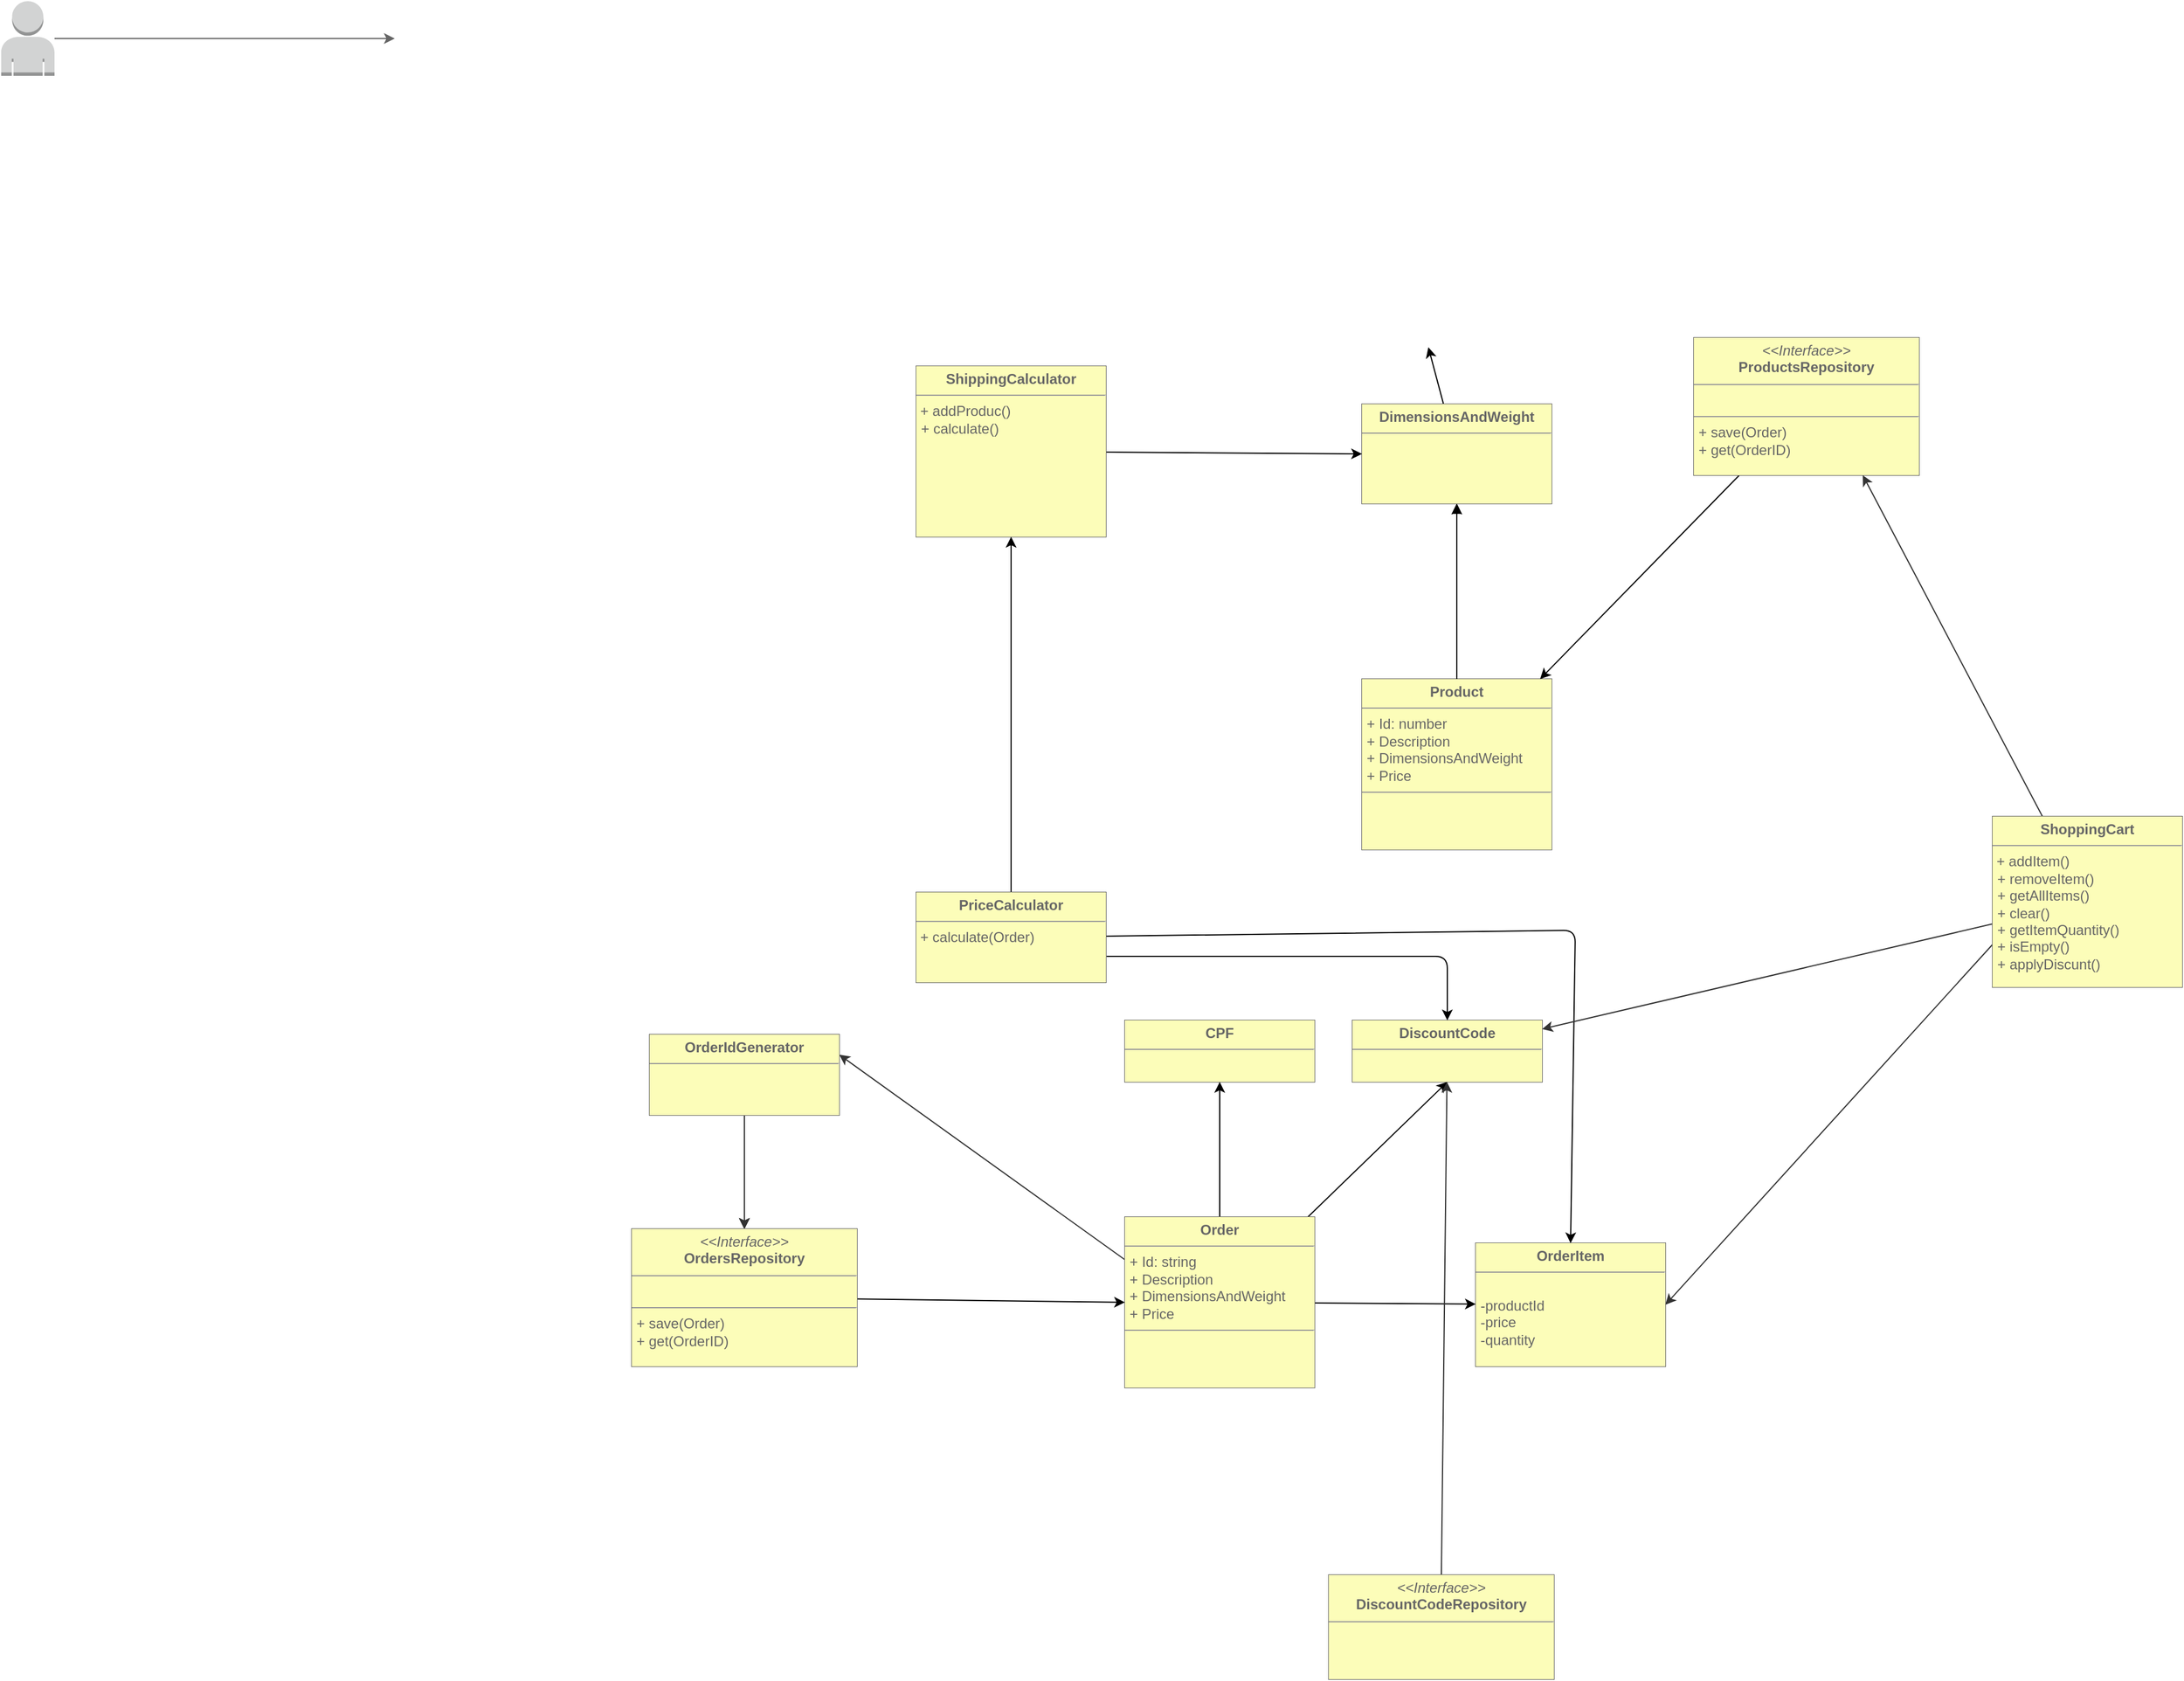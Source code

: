 <mxfile>
    <diagram id="1LMEsfMPQfCeTXIz6R_N" name="Page-1">
        <mxGraphModel dx="1333" dy="2137" grid="1" gridSize="4" guides="1" tooltips="1" connect="1" arrows="1" fold="1" page="0" pageScale="1" pageWidth="850" pageHeight="1100" background="#ffffff" math="0" shadow="0">
            <root>
                <mxCell id="0"/>
                <mxCell id="1" parent="0"/>
                <mxCell id="149" style="edgeStyle=none;html=1;fontSize=5;fontColor=#666666;strokeColor=#666666;" parent="1" source="2" edge="1">
                    <mxGeometry relative="1" as="geometry">
                        <mxPoint x="640" y="-512.5" as="targetPoint"/>
                    </mxGeometry>
                </mxCell>
                <mxCell id="2" value="" style="outlineConnect=0;dashed=0;verticalLabelPosition=bottom;verticalAlign=top;align=center;html=1;shape=mxgraph.aws3.user;fillColor=#D2D3D3;gradientColor=none;strokeColor=default;" parent="1" vertex="1">
                    <mxGeometry x="308" y="-544" width="45" height="63" as="geometry"/>
                </mxCell>
                <mxCell id="154" style="edgeStyle=none;html=1;entryX=0.5;entryY=1;entryDx=0;entryDy=0;" parent="1" source="114" target="151" edge="1">
                    <mxGeometry relative="1" as="geometry"/>
                </mxCell>
                <mxCell id="114" value="&lt;p style=&quot;margin: 0px ; margin-top: 4px ; text-align: center&quot;&gt;&lt;b&gt;Product&lt;/b&gt;&lt;/p&gt;&lt;hr size=&quot;1&quot;&gt;&lt;p style=&quot;margin: 0px ; margin-left: 4px&quot;&gt;+ Id: number&lt;/p&gt;&lt;p style=&quot;margin: 0px ; margin-left: 4px&quot;&gt;+ Description&lt;/p&gt;&lt;p style=&quot;margin: 0px ; margin-left: 4px&quot;&gt;+ DimensionsAndWeight&lt;/p&gt;&lt;p style=&quot;margin: 0px ; margin-left: 4px&quot;&gt;+ Price&lt;br&gt;&lt;/p&gt;&lt;hr size=&quot;1&quot;&gt;&lt;br&gt;&lt;p style=&quot;margin: 0px ; margin-left: 4px&quot;&gt;&lt;br&gt;&lt;/p&gt;" style="verticalAlign=top;align=left;overflow=fill;fontSize=12;fontFamily=Helvetica;html=1;labelBackgroundColor=#fcfdb9;fontColor=#666666;strokeColor=#666666;strokeWidth=1;fillColor=none;" parent="1" vertex="1">
                    <mxGeometry x="1456" y="28" width="160" height="144" as="geometry"/>
                </mxCell>
                <mxCell id="153" value="" style="edgeStyle=none;html=1;" parent="1" source="151" edge="1">
                    <mxGeometry relative="1" as="geometry">
                        <mxPoint x="1512" y="-252" as="targetPoint"/>
                    </mxGeometry>
                </mxCell>
                <mxCell id="151" value="&lt;p style=&quot;margin: 0px ; margin-top: 4px ; text-align: center&quot;&gt;&lt;b&gt;DimensionsAndWeight&lt;/b&gt;&lt;/p&gt;&lt;hr size=&quot;1&quot;&gt;&lt;p style=&quot;margin: 0px ; margin-left: 4px&quot;&gt;&lt;/p&gt;&lt;br&gt;&lt;p style=&quot;margin: 0px ; margin-left: 4px&quot;&gt;&lt;br&gt;&lt;/p&gt;" style="verticalAlign=top;align=left;overflow=fill;fontSize=12;fontFamily=Helvetica;html=1;labelBackgroundColor=#fcfdb9;fontColor=#666666;strokeColor=#666666;strokeWidth=1;fillColor=none;" parent="1" vertex="1">
                    <mxGeometry x="1456" y="-204" width="160" height="84" as="geometry"/>
                </mxCell>
                <mxCell id="158" value="" style="endArrow=block;endFill=1;html=1;edgeStyle=orthogonalEdgeStyle;align=left;verticalAlign=top;strokeColor=#000000;exitX=0.5;exitY=0;exitDx=0;exitDy=0;entryX=0.5;entryY=1;entryDx=0;entryDy=0;" parent="1" source="114" target="151" edge="1">
                    <mxGeometry x="-1" relative="1" as="geometry">
                        <mxPoint x="1208" y="-144" as="sourcePoint"/>
                        <mxPoint x="1368" y="-144" as="targetPoint"/>
                    </mxGeometry>
                </mxCell>
                <mxCell id="160" value="&lt;p style=&quot;margin: 0px ; margin-top: 4px ; text-align: center&quot;&gt;&lt;b&gt;CPF&lt;/b&gt;&lt;/p&gt;&lt;hr size=&quot;1&quot;&gt;&lt;p style=&quot;margin: 0px ; margin-left: 4px&quot;&gt;&lt;/p&gt;&lt;br&gt;&lt;p style=&quot;margin: 0px ; margin-left: 4px&quot;&gt;&lt;br&gt;&lt;/p&gt;" style="verticalAlign=top;align=left;overflow=fill;fontSize=12;fontFamily=Helvetica;html=1;labelBackgroundColor=#fcfdb9;fontColor=#666666;strokeColor=#666666;strokeWidth=1;fillColor=none;" parent="1" vertex="1">
                    <mxGeometry x="1256" y="316" width="160" height="52" as="geometry"/>
                </mxCell>
                <mxCell id="161" value="&lt;p style=&quot;margin: 0px ; margin-top: 4px ; text-align: center&quot;&gt;&lt;b&gt;OrderItem&lt;/b&gt;&lt;/p&gt;&lt;hr size=&quot;1&quot;&gt;&lt;p style=&quot;margin: 0px ; margin-left: 4px&quot;&gt;&lt;/p&gt;&lt;br&gt;&lt;p style=&quot;margin: 0px ; margin-left: 4px&quot;&gt;-productId&lt;/p&gt;&lt;p style=&quot;margin: 0px ; margin-left: 4px&quot;&gt;-price&lt;/p&gt;&lt;p style=&quot;margin: 0px ; margin-left: 4px&quot;&gt;-quantity&lt;/p&gt;" style="verticalAlign=top;align=left;overflow=fill;fontSize=12;fontFamily=Helvetica;html=1;labelBackgroundColor=#fcfdb9;fontColor=#666666;strokeColor=#666666;strokeWidth=1;fillColor=none;" parent="1" vertex="1">
                    <mxGeometry x="1552" y="504" width="160" height="104" as="geometry"/>
                </mxCell>
                <mxCell id="162" value="&lt;p style=&quot;margin: 0px ; margin-top: 4px ; text-align: center&quot;&gt;&lt;b&gt;DiscountCode&lt;/b&gt;&lt;/p&gt;&lt;hr size=&quot;1&quot;&gt;&lt;p style=&quot;margin: 0px ; margin-left: 4px&quot;&gt;&lt;/p&gt;" style="verticalAlign=top;align=left;overflow=fill;fontSize=12;fontFamily=Helvetica;html=1;labelBackgroundColor=#fcfdb9;fontColor=#666666;strokeColor=#666666;strokeWidth=1;fillColor=none;" parent="1" vertex="1">
                    <mxGeometry x="1448" y="316" width="160" height="52" as="geometry"/>
                </mxCell>
                <mxCell id="170" style="edgeStyle=none;html=1;entryX=0.5;entryY=1;entryDx=0;entryDy=0;fontColor=#333333;strokeColor=#000000;" parent="1" source="163" target="160" edge="1">
                    <mxGeometry relative="1" as="geometry"/>
                </mxCell>
                <mxCell id="171" style="edgeStyle=none;html=1;entryX=0.5;entryY=1;entryDx=0;entryDy=0;fontColor=#333333;strokeColor=#000000;" parent="1" source="163" target="162" edge="1">
                    <mxGeometry relative="1" as="geometry"/>
                </mxCell>
                <mxCell id="172" style="edgeStyle=none;html=1;fontColor=#333333;strokeColor=#000000;" parent="1" source="163" target="161" edge="1">
                    <mxGeometry relative="1" as="geometry"/>
                </mxCell>
                <mxCell id="186" style="edgeStyle=none;html=1;exitX=0;exitY=0.25;exitDx=0;exitDy=0;entryX=1;entryY=0.25;entryDx=0;entryDy=0;strokeColor=#333333;" edge="1" parent="1" source="163" target="164">
                    <mxGeometry relative="1" as="geometry"/>
                </mxCell>
                <mxCell id="163" value="&lt;p style=&quot;margin: 0px ; margin-top: 4px ; text-align: center&quot;&gt;&lt;b&gt;Order&lt;/b&gt;&lt;/p&gt;&lt;hr size=&quot;1&quot;&gt;&lt;p style=&quot;margin: 0px ; margin-left: 4px&quot;&gt;+ Id: string&lt;/p&gt;&lt;p style=&quot;margin: 0px ; margin-left: 4px&quot;&gt;+ Description&lt;/p&gt;&lt;p style=&quot;margin: 0px ; margin-left: 4px&quot;&gt;+ DimensionsAndWeight&lt;/p&gt;&lt;p style=&quot;margin: 0px ; margin-left: 4px&quot;&gt;+ Price&lt;br&gt;&lt;/p&gt;&lt;hr size=&quot;1&quot;&gt;&lt;br&gt;&lt;p style=&quot;margin: 0px ; margin-left: 4px&quot;&gt;&lt;br&gt;&lt;/p&gt;" style="verticalAlign=top;align=left;overflow=fill;fontSize=12;fontFamily=Helvetica;html=1;labelBackgroundColor=#fcfdb9;fontColor=#666666;strokeColor=#666666;strokeWidth=1;fillColor=none;rounded=0;sketch=0;shadow=0;" parent="1" vertex="1">
                    <mxGeometry x="1256" y="482" width="160" height="144" as="geometry"/>
                </mxCell>
                <mxCell id="183" value="" style="edgeStyle=none;html=1;" edge="1" parent="1" source="164" target="168">
                    <mxGeometry relative="1" as="geometry"/>
                </mxCell>
                <mxCell id="184" value="" style="edgeStyle=none;html=1;" edge="1" parent="1" source="164" target="168">
                    <mxGeometry relative="1" as="geometry"/>
                </mxCell>
                <mxCell id="185" style="edgeStyle=none;html=1;entryX=0.5;entryY=0;entryDx=0;entryDy=0;strokeColor=#333333;" edge="1" parent="1" source="164" target="168">
                    <mxGeometry relative="1" as="geometry"/>
                </mxCell>
                <mxCell id="164" value="&lt;p style=&quot;margin: 0px ; margin-top: 4px ; text-align: center&quot;&gt;&lt;b&gt;OrderIdGenerator&lt;/b&gt;&lt;/p&gt;&lt;hr size=&quot;1&quot;&gt;&lt;p style=&quot;margin: 0px ; margin-left: 4px&quot;&gt;&lt;/p&gt;&lt;br&gt;&lt;p style=&quot;margin: 0px ; margin-left: 4px&quot;&gt;&lt;br&gt;&lt;/p&gt;" style="verticalAlign=top;align=left;overflow=fill;fontSize=12;fontFamily=Helvetica;html=1;labelBackgroundColor=#fcfdb9;fontColor=#666666;strokeColor=#666666;strokeWidth=1;fillColor=none;rounded=0;sketch=0;shadow=0;" parent="1" vertex="1">
                    <mxGeometry x="855" y="328" width="160" height="68" as="geometry"/>
                </mxCell>
                <mxCell id="179" style="edgeStyle=none;html=1;entryX=0;entryY=0.5;entryDx=0;entryDy=0;fontColor=#333333;strokeColor=#000000;" parent="1" source="168" target="163" edge="1">
                    <mxGeometry relative="1" as="geometry"/>
                </mxCell>
                <mxCell id="168" value="&lt;p style=&quot;margin: 0px ; margin-top: 4px ; text-align: center&quot;&gt;&lt;i&gt;&amp;lt;&amp;lt;Interface&amp;gt;&amp;gt;&lt;/i&gt;&lt;br&gt;&lt;b&gt;OrdersR&lt;/b&gt;&lt;b&gt;epository&lt;/b&gt;&lt;/p&gt;&lt;hr size=&quot;1&quot;&gt;&lt;p style=&quot;margin: 0px ; margin-left: 4px&quot;&gt;&lt;br&gt;&lt;/p&gt;&lt;hr size=&quot;1&quot;&gt;&lt;p style=&quot;margin: 0px ; margin-left: 4px&quot;&gt;+ save(Order)&lt;/p&gt;&lt;p style=&quot;margin: 0px ; margin-left: 4px&quot;&gt;+ get(OrderID)&lt;/p&gt;" style="verticalAlign=top;align=left;overflow=fill;fontSize=12;fontFamily=Helvetica;html=1;fillColor=none;strokeColor=#666666;fontColor=#666666;labelBackgroundColor=#fcfdb9;strokeWidth=1;rounded=0;sketch=0;shadow=0;" parent="1" vertex="1">
                    <mxGeometry x="840" y="492" width="190" height="116" as="geometry"/>
                </mxCell>
                <mxCell id="174" style="edgeStyle=none;html=1;entryX=0;entryY=0.5;entryDx=0;entryDy=0;fontColor=#333333;strokeColor=#000000;" parent="1" source="173" target="151" edge="1">
                    <mxGeometry relative="1" as="geometry"/>
                </mxCell>
                <mxCell id="173" value="&lt;p style=&quot;margin: 0px ; margin-top: 4px ; text-align: center&quot;&gt;&lt;b&gt;ShippingCalculator&lt;/b&gt;&lt;/p&gt;&lt;hr size=&quot;1&quot;&gt;&lt;p style=&quot;margin: 0px ; margin-left: 4px&quot;&gt;&lt;/p&gt;&amp;nbsp;+ addProduc()&lt;br&gt;&lt;p style=&quot;margin: 0px ; margin-left: 4px&quot;&gt;+ calculate()&lt;/p&gt;" style="verticalAlign=top;align=left;overflow=fill;fontSize=12;fontFamily=Helvetica;html=1;labelBackgroundColor=#fcfdb9;fontColor=#666666;strokeColor=#666666;strokeWidth=1;fillColor=none;" parent="1" vertex="1">
                    <mxGeometry x="1080" y="-236" width="160" height="144" as="geometry"/>
                </mxCell>
                <mxCell id="176" style="edgeStyle=none;html=1;entryX=0.5;entryY=1;entryDx=0;entryDy=0;fontColor=#333333;strokeColor=#000000;" parent="1" source="175" target="173" edge="1">
                    <mxGeometry relative="1" as="geometry"/>
                </mxCell>
                <mxCell id="177" style="edgeStyle=none;html=1;entryX=0.5;entryY=0;entryDx=0;entryDy=0;fontColor=#333333;strokeColor=#000000;" parent="1" source="175" target="161" edge="1">
                    <mxGeometry relative="1" as="geometry">
                        <Array as="points">
                            <mxPoint x="1636" y="240"/>
                        </Array>
                    </mxGeometry>
                </mxCell>
                <mxCell id="178" style="edgeStyle=none;html=1;entryX=0.5;entryY=0;entryDx=0;entryDy=0;fontColor=#333333;strokeColor=#000000;exitX=1.004;exitY=0.71;exitDx=0;exitDy=0;exitPerimeter=0;" parent="1" source="175" target="162" edge="1">
                    <mxGeometry relative="1" as="geometry">
                        <Array as="points">
                            <mxPoint x="1528" y="262"/>
                        </Array>
                    </mxGeometry>
                </mxCell>
                <mxCell id="175" value="&lt;p style=&quot;margin: 0px ; margin-top: 4px ; text-align: center&quot;&gt;&lt;b&gt;PriceCalculator&lt;/b&gt;&lt;/p&gt;&lt;hr size=&quot;1&quot;&gt;&lt;p style=&quot;margin: 0px ; margin-left: 4px&quot;&gt;&lt;/p&gt;&amp;nbsp;+ calculate(Order)" style="verticalAlign=top;align=left;overflow=fill;fontSize=12;fontFamily=Helvetica;html=1;labelBackgroundColor=#fcfdb9;fontColor=#666666;strokeColor=#666666;strokeWidth=1;fillColor=none;" parent="1" vertex="1">
                    <mxGeometry x="1080" y="208" width="160" height="76" as="geometry"/>
                </mxCell>
                <mxCell id="181" style="edgeStyle=none;html=1;fontColor=#333333;strokeColor=#000000;" parent="1" source="180" target="114" edge="1">
                    <mxGeometry relative="1" as="geometry"/>
                </mxCell>
                <mxCell id="180" value="&lt;p style=&quot;margin: 0px ; margin-top: 4px ; text-align: center&quot;&gt;&lt;i&gt;&amp;lt;&amp;lt;Interface&amp;gt;&amp;gt;&lt;/i&gt;&lt;br&gt;&lt;b&gt;ProductsRepository&lt;/b&gt;&lt;/p&gt;&lt;hr size=&quot;1&quot;&gt;&lt;p style=&quot;margin: 0px ; margin-left: 4px&quot;&gt;&lt;br&gt;&lt;/p&gt;&lt;hr size=&quot;1&quot;&gt;&lt;p style=&quot;margin: 0px ; margin-left: 4px&quot;&gt;+ save(Order)&lt;/p&gt;&lt;p style=&quot;margin: 0px ; margin-left: 4px&quot;&gt;+ get(OrderID)&lt;/p&gt;" style="verticalAlign=top;align=left;overflow=fill;fontSize=12;fontFamily=Helvetica;html=1;fillColor=none;strokeColor=#666666;fontColor=#666666;labelBackgroundColor=#fcfdb9;strokeWidth=1;rounded=0;sketch=0;shadow=0;" parent="1" vertex="1">
                    <mxGeometry x="1736" y="-260" width="190" height="116" as="geometry"/>
                </mxCell>
                <mxCell id="193" style="edgeStyle=none;html=1;exitX=0;exitY=0.75;exitDx=0;exitDy=0;entryX=1;entryY=0.5;entryDx=0;entryDy=0;strokeColor=#333333;" edge="1" parent="1" source="188" target="161">
                    <mxGeometry relative="1" as="geometry"/>
                </mxCell>
                <mxCell id="194" style="edgeStyle=none;html=1;entryX=0.75;entryY=1;entryDx=0;entryDy=0;strokeColor=#333333;" edge="1" parent="1" source="188" target="180">
                    <mxGeometry relative="1" as="geometry"/>
                </mxCell>
                <mxCell id="195" style="edgeStyle=none;html=1;strokeColor=#333333;" edge="1" parent="1" source="188" target="162">
                    <mxGeometry relative="1" as="geometry"/>
                </mxCell>
                <mxCell id="188" value="&lt;p style=&quot;margin: 0px ; margin-top: 4px ; text-align: center&quot;&gt;&lt;b&gt;ShoppingCart&lt;/b&gt;&lt;/p&gt;&lt;hr size=&quot;1&quot;&gt;&lt;p style=&quot;margin: 0px ; margin-left: 4px&quot;&gt;&lt;/p&gt;&amp;nbsp;+ addItem()&lt;br&gt;&lt;p style=&quot;margin: 0px ; margin-left: 4px&quot;&gt;+ removeItem()&lt;/p&gt;&lt;p style=&quot;margin: 0px ; margin-left: 4px&quot;&gt;+ getAllItems()&lt;/p&gt;&lt;p style=&quot;margin: 0px ; margin-left: 4px&quot;&gt;+ clear()&lt;/p&gt;&lt;p style=&quot;margin: 0px ; margin-left: 4px&quot;&gt;+ getItemQuantity()&lt;/p&gt;&lt;p style=&quot;margin: 0px ; margin-left: 4px&quot;&gt;+ isEmpty()&lt;/p&gt;&lt;p style=&quot;margin: 0px ; margin-left: 4px&quot;&gt;+ applyDiscunt()&lt;/p&gt;" style="verticalAlign=top;align=left;overflow=fill;fontSize=12;fontFamily=Helvetica;html=1;labelBackgroundColor=#fcfdb9;fontColor=#666666;strokeColor=#666666;strokeWidth=1;fillColor=none;" vertex="1" parent="1">
                    <mxGeometry x="1988" y="144" width="160" height="144" as="geometry"/>
                </mxCell>
                <mxCell id="198" style="edgeStyle=none;html=1;exitX=0.5;exitY=0;exitDx=0;exitDy=0;strokeColor=#333333;" edge="1" parent="1" source="197" target="162">
                    <mxGeometry relative="1" as="geometry"/>
                </mxCell>
                <mxCell id="197" value="&lt;p style=&quot;margin: 0px ; margin-top: 4px ; text-align: center&quot;&gt;&lt;i&gt;&amp;lt;&amp;lt;Interface&amp;gt;&amp;gt;&lt;/i&gt;&lt;br&gt;&lt;b&gt;DiscountCodeR&lt;/b&gt;&lt;b&gt;epository&lt;/b&gt;&lt;/p&gt;&lt;hr size=&quot;1&quot;&gt;&lt;p style=&quot;margin: 0px ; margin-left: 4px&quot;&gt;&lt;br&gt;&lt;/p&gt;" style="verticalAlign=top;align=left;overflow=fill;fontSize=12;fontFamily=Helvetica;html=1;fillColor=none;strokeColor=#666666;fontColor=#666666;labelBackgroundColor=#fcfdb9;strokeWidth=1;rounded=0;sketch=0;shadow=0;" vertex="1" parent="1">
                    <mxGeometry x="1428" y="784" width="190" height="88" as="geometry"/>
                </mxCell>
            </root>
        </mxGraphModel>
    </diagram>
</mxfile>